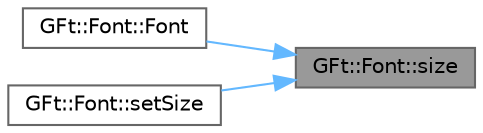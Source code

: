 digraph "GFt::Font::size"
{
 // LATEX_PDF_SIZE
  bgcolor="transparent";
  edge [fontname=Helvetica,fontsize=10,labelfontname=Helvetica,labelfontsize=10];
  node [fontname=Helvetica,fontsize=10,shape=box,height=0.2,width=0.4];
  rankdir="RL";
  Node1 [id="Node000001",label="GFt::Font::size",height=0.2,width=0.4,color="gray40", fillcolor="grey60", style="filled", fontcolor="black",tooltip="获取字体大小"];
  Node1 -> Node2 [id="edge1_Node000001_Node000002",dir="back",color="steelblue1",style="solid",tooltip=" "];
  Node2 [id="Node000002",label="GFt::Font::Font",height=0.2,width=0.4,color="grey40", fillcolor="white", style="filled",URL="$class_g_ft_1_1_font.html#a03bb299358698ed392975f921a8f4fcc",tooltip="构造函数"];
  Node1 -> Node3 [id="edge2_Node000001_Node000003",dir="back",color="steelblue1",style="solid",tooltip=" "];
  Node3 [id="Node000003",label="GFt::Font::setSize",height=0.2,width=0.4,color="grey40", fillcolor="white", style="filled",URL="$class_g_ft_1_1_font.html#a04c06349b81d4309d266db1300105b70",tooltip="设置字体大小"];
}
